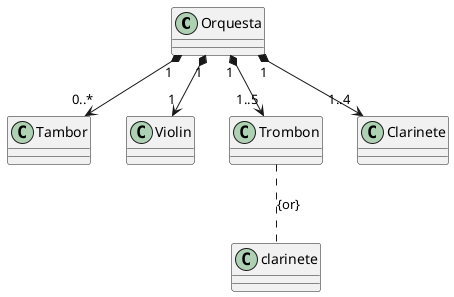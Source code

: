 @startuml
Class Orquesta{}
Class Tambor{}
Class Violin {}
Class Trombon {}
Class Clarinete{}
Orquesta "1" *--> "1" Violin
Orquesta"1" *--> "0..*" Tambor
Orquesta "1" *--> "1..5" Trombon
Orquesta "1" *--> "1..4" Clarinete
Trombon .. clarinete: {or}
@enduml